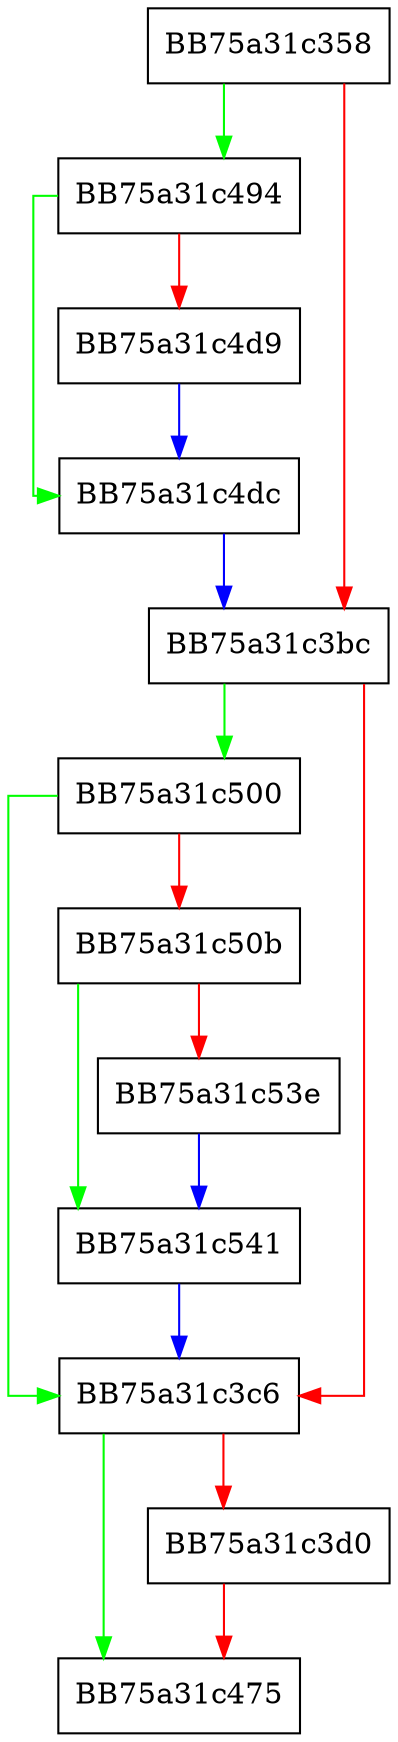 digraph _build_logger_prefix {
  node [shape="box"];
  graph [splines=ortho];
  BB75a31c358 -> BB75a31c494 [color="green"];
  BB75a31c358 -> BB75a31c3bc [color="red"];
  BB75a31c3bc -> BB75a31c500 [color="green"];
  BB75a31c3bc -> BB75a31c3c6 [color="red"];
  BB75a31c3c6 -> BB75a31c475 [color="green"];
  BB75a31c3c6 -> BB75a31c3d0 [color="red"];
  BB75a31c3d0 -> BB75a31c475 [color="red"];
  BB75a31c494 -> BB75a31c4dc [color="green"];
  BB75a31c494 -> BB75a31c4d9 [color="red"];
  BB75a31c4d9 -> BB75a31c4dc [color="blue"];
  BB75a31c4dc -> BB75a31c3bc [color="blue"];
  BB75a31c500 -> BB75a31c3c6 [color="green"];
  BB75a31c500 -> BB75a31c50b [color="red"];
  BB75a31c50b -> BB75a31c541 [color="green"];
  BB75a31c50b -> BB75a31c53e [color="red"];
  BB75a31c53e -> BB75a31c541 [color="blue"];
  BB75a31c541 -> BB75a31c3c6 [color="blue"];
}